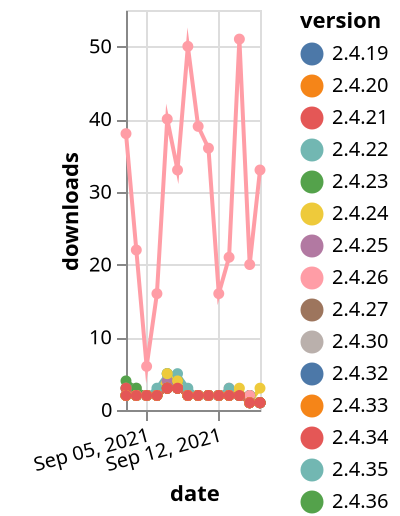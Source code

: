 {"$schema": "https://vega.github.io/schema/vega-lite/v5.json", "description": "A simple bar chart with embedded data.", "data": {"values": [{"date": "2021-09-03", "total": 3045, "delta": 2, "version": "2.4.19"}, {"date": "2021-09-04", "total": 3047, "delta": 2, "version": "2.4.19"}, {"date": "2021-09-05", "total": 3049, "delta": 2, "version": "2.4.19"}, {"date": "2021-09-06", "total": 3051, "delta": 2, "version": "2.4.19"}, {"date": "2021-09-07", "total": 3054, "delta": 3, "version": "2.4.19"}, {"date": "2021-09-08", "total": 3057, "delta": 3, "version": "2.4.19"}, {"date": "2021-09-09", "total": 3059, "delta": 2, "version": "2.4.19"}, {"date": "2021-09-10", "total": 3061, "delta": 2, "version": "2.4.19"}, {"date": "2021-09-11", "total": 3063, "delta": 2, "version": "2.4.19"}, {"date": "2021-09-12", "total": 3065, "delta": 2, "version": "2.4.19"}, {"date": "2021-09-13", "total": 3067, "delta": 2, "version": "2.4.19"}, {"date": "2021-09-14", "total": 3069, "delta": 2, "version": "2.4.19"}, {"date": "2021-09-15", "total": 3070, "delta": 1, "version": "2.4.19"}, {"date": "2021-09-16", "total": 3071, "delta": 1, "version": "2.4.19"}, {"date": "2021-09-03", "total": 3486, "delta": 2, "version": "2.4.30"}, {"date": "2021-09-04", "total": 3489, "delta": 3, "version": "2.4.30"}, {"date": "2021-09-05", "total": 3491, "delta": 2, "version": "2.4.30"}, {"date": "2021-09-06", "total": 3493, "delta": 2, "version": "2.4.30"}, {"date": "2021-09-07", "total": 3496, "delta": 3, "version": "2.4.30"}, {"date": "2021-09-08", "total": 3499, "delta": 3, "version": "2.4.30"}, {"date": "2021-09-09", "total": 3501, "delta": 2, "version": "2.4.30"}, {"date": "2021-09-10", "total": 3503, "delta": 2, "version": "2.4.30"}, {"date": "2021-09-11", "total": 3505, "delta": 2, "version": "2.4.30"}, {"date": "2021-09-12", "total": 3507, "delta": 2, "version": "2.4.30"}, {"date": "2021-09-13", "total": 3509, "delta": 2, "version": "2.4.30"}, {"date": "2021-09-14", "total": 3511, "delta": 2, "version": "2.4.30"}, {"date": "2021-09-15", "total": 3512, "delta": 1, "version": "2.4.30"}, {"date": "2021-09-16", "total": 3513, "delta": 1, "version": "2.4.30"}, {"date": "2021-09-03", "total": 2455, "delta": 2, "version": "2.4.32"}, {"date": "2021-09-04", "total": 2457, "delta": 2, "version": "2.4.32"}, {"date": "2021-09-05", "total": 2459, "delta": 2, "version": "2.4.32"}, {"date": "2021-09-06", "total": 2461, "delta": 2, "version": "2.4.32"}, {"date": "2021-09-07", "total": 2464, "delta": 3, "version": "2.4.32"}, {"date": "2021-09-08", "total": 2467, "delta": 3, "version": "2.4.32"}, {"date": "2021-09-09", "total": 2469, "delta": 2, "version": "2.4.32"}, {"date": "2021-09-10", "total": 2471, "delta": 2, "version": "2.4.32"}, {"date": "2021-09-11", "total": 2473, "delta": 2, "version": "2.4.32"}, {"date": "2021-09-12", "total": 2475, "delta": 2, "version": "2.4.32"}, {"date": "2021-09-13", "total": 2477, "delta": 2, "version": "2.4.32"}, {"date": "2021-09-14", "total": 2479, "delta": 2, "version": "2.4.32"}, {"date": "2021-09-15", "total": 2481, "delta": 2, "version": "2.4.32"}, {"date": "2021-09-16", "total": 2482, "delta": 1, "version": "2.4.32"}, {"date": "2021-09-03", "total": 5201, "delta": 4, "version": "2.4.36"}, {"date": "2021-09-04", "total": 5204, "delta": 3, "version": "2.4.36"}, {"date": "2021-09-05", "total": 5206, "delta": 2, "version": "2.4.36"}, {"date": "2021-09-06", "total": 5208, "delta": 2, "version": "2.4.36"}, {"date": "2021-09-07", "total": 5213, "delta": 5, "version": "2.4.36"}, {"date": "2021-09-08", "total": 5217, "delta": 4, "version": "2.4.36"}, {"date": "2021-09-09", "total": 5219, "delta": 2, "version": "2.4.36"}, {"date": "2021-09-10", "total": 5221, "delta": 2, "version": "2.4.36"}, {"date": "2021-09-11", "total": 5223, "delta": 2, "version": "2.4.36"}, {"date": "2021-09-12", "total": 5225, "delta": 2, "version": "2.4.36"}, {"date": "2021-09-13", "total": 5227, "delta": 2, "version": "2.4.36"}, {"date": "2021-09-14", "total": 5229, "delta": 2, "version": "2.4.36"}, {"date": "2021-09-15", "total": 5231, "delta": 2, "version": "2.4.36"}, {"date": "2021-09-16", "total": 5232, "delta": 1, "version": "2.4.36"}, {"date": "2021-09-03", "total": 2733, "delta": 2, "version": "2.4.25"}, {"date": "2021-09-04", "total": 2735, "delta": 2, "version": "2.4.25"}, {"date": "2021-09-05", "total": 2737, "delta": 2, "version": "2.4.25"}, {"date": "2021-09-06", "total": 2739, "delta": 2, "version": "2.4.25"}, {"date": "2021-09-07", "total": 2742, "delta": 3, "version": "2.4.25"}, {"date": "2021-09-08", "total": 2745, "delta": 3, "version": "2.4.25"}, {"date": "2021-09-09", "total": 2747, "delta": 2, "version": "2.4.25"}, {"date": "2021-09-10", "total": 2749, "delta": 2, "version": "2.4.25"}, {"date": "2021-09-11", "total": 2751, "delta": 2, "version": "2.4.25"}, {"date": "2021-09-12", "total": 2753, "delta": 2, "version": "2.4.25"}, {"date": "2021-09-13", "total": 2755, "delta": 2, "version": "2.4.25"}, {"date": "2021-09-14", "total": 2757, "delta": 2, "version": "2.4.25"}, {"date": "2021-09-15", "total": 2758, "delta": 1, "version": "2.4.25"}, {"date": "2021-09-16", "total": 2759, "delta": 1, "version": "2.4.25"}, {"date": "2021-09-03", "total": 2717, "delta": 2, "version": "2.4.24"}, {"date": "2021-09-04", "total": 2719, "delta": 2, "version": "2.4.24"}, {"date": "2021-09-05", "total": 2721, "delta": 2, "version": "2.4.24"}, {"date": "2021-09-06", "total": 2723, "delta": 2, "version": "2.4.24"}, {"date": "2021-09-07", "total": 2726, "delta": 3, "version": "2.4.24"}, {"date": "2021-09-08", "total": 2729, "delta": 3, "version": "2.4.24"}, {"date": "2021-09-09", "total": 2731, "delta": 2, "version": "2.4.24"}, {"date": "2021-09-10", "total": 2733, "delta": 2, "version": "2.4.24"}, {"date": "2021-09-11", "total": 2735, "delta": 2, "version": "2.4.24"}, {"date": "2021-09-12", "total": 2737, "delta": 2, "version": "2.4.24"}, {"date": "2021-09-13", "total": 2739, "delta": 2, "version": "2.4.24"}, {"date": "2021-09-14", "total": 2741, "delta": 2, "version": "2.4.24"}, {"date": "2021-09-15", "total": 2742, "delta": 1, "version": "2.4.24"}, {"date": "2021-09-16", "total": 2743, "delta": 1, "version": "2.4.24"}, {"date": "2021-09-03", "total": 1235, "delta": 2, "version": "2.4.38"}, {"date": "2021-09-04", "total": 1237, "delta": 2, "version": "2.4.38"}, {"date": "2021-09-05", "total": 1239, "delta": 2, "version": "2.4.38"}, {"date": "2021-09-06", "total": 1241, "delta": 2, "version": "2.4.38"}, {"date": "2021-09-07", "total": 1245, "delta": 4, "version": "2.4.38"}, {"date": "2021-09-08", "total": 1248, "delta": 3, "version": "2.4.38"}, {"date": "2021-09-09", "total": 1250, "delta": 2, "version": "2.4.38"}, {"date": "2021-09-10", "total": 1252, "delta": 2, "version": "2.4.38"}, {"date": "2021-09-11", "total": 1254, "delta": 2, "version": "2.4.38"}, {"date": "2021-09-12", "total": 1256, "delta": 2, "version": "2.4.38"}, {"date": "2021-09-13", "total": 1258, "delta": 2, "version": "2.4.38"}, {"date": "2021-09-14", "total": 1260, "delta": 2, "version": "2.4.38"}, {"date": "2021-09-15", "total": 1261, "delta": 1, "version": "2.4.38"}, {"date": "2021-09-16", "total": 1262, "delta": 1, "version": "2.4.38"}, {"date": "2021-09-03", "total": 2712, "delta": 2, "version": "2.4.22"}, {"date": "2021-09-04", "total": 2714, "delta": 2, "version": "2.4.22"}, {"date": "2021-09-05", "total": 2716, "delta": 2, "version": "2.4.22"}, {"date": "2021-09-06", "total": 2718, "delta": 2, "version": "2.4.22"}, {"date": "2021-09-07", "total": 2721, "delta": 3, "version": "2.4.22"}, {"date": "2021-09-08", "total": 2724, "delta": 3, "version": "2.4.22"}, {"date": "2021-09-09", "total": 2726, "delta": 2, "version": "2.4.22"}, {"date": "2021-09-10", "total": 2728, "delta": 2, "version": "2.4.22"}, {"date": "2021-09-11", "total": 2730, "delta": 2, "version": "2.4.22"}, {"date": "2021-09-12", "total": 2732, "delta": 2, "version": "2.4.22"}, {"date": "2021-09-13", "total": 2734, "delta": 2, "version": "2.4.22"}, {"date": "2021-09-14", "total": 2736, "delta": 2, "version": "2.4.22"}, {"date": "2021-09-15", "total": 2737, "delta": 1, "version": "2.4.22"}, {"date": "2021-09-16", "total": 2738, "delta": 1, "version": "2.4.22"}, {"date": "2021-09-03", "total": 3752, "delta": 3, "version": "2.4.26"}, {"date": "2021-09-04", "total": 3754, "delta": 2, "version": "2.4.26"}, {"date": "2021-09-05", "total": 3756, "delta": 2, "version": "2.4.26"}, {"date": "2021-09-06", "total": 3758, "delta": 2, "version": "2.4.26"}, {"date": "2021-09-07", "total": 3761, "delta": 3, "version": "2.4.26"}, {"date": "2021-09-08", "total": 3764, "delta": 3, "version": "2.4.26"}, {"date": "2021-09-09", "total": 3766, "delta": 2, "version": "2.4.26"}, {"date": "2021-09-10", "total": 3768, "delta": 2, "version": "2.4.26"}, {"date": "2021-09-11", "total": 3770, "delta": 2, "version": "2.4.26"}, {"date": "2021-09-12", "total": 3772, "delta": 2, "version": "2.4.26"}, {"date": "2021-09-13", "total": 3775, "delta": 3, "version": "2.4.26"}, {"date": "2021-09-14", "total": 3777, "delta": 2, "version": "2.4.26"}, {"date": "2021-09-15", "total": 3779, "delta": 2, "version": "2.4.26"}, {"date": "2021-09-16", "total": 3780, "delta": 1, "version": "2.4.26"}, {"date": "2021-09-03", "total": 8084, "delta": 2, "version": "2.4.35"}, {"date": "2021-09-04", "total": 8086, "delta": 2, "version": "2.4.35"}, {"date": "2021-09-05", "total": 8088, "delta": 2, "version": "2.4.35"}, {"date": "2021-09-06", "total": 8091, "delta": 3, "version": "2.4.35"}, {"date": "2021-09-07", "total": 8096, "delta": 5, "version": "2.4.35"}, {"date": "2021-09-08", "total": 8101, "delta": 5, "version": "2.4.35"}, {"date": "2021-09-09", "total": 8104, "delta": 3, "version": "2.4.35"}, {"date": "2021-09-10", "total": 8106, "delta": 2, "version": "2.4.35"}, {"date": "2021-09-11", "total": 8108, "delta": 2, "version": "2.4.35"}, {"date": "2021-09-12", "total": 8110, "delta": 2, "version": "2.4.35"}, {"date": "2021-09-13", "total": 8113, "delta": 3, "version": "2.4.35"}, {"date": "2021-09-14", "total": 8115, "delta": 2, "version": "2.4.35"}, {"date": "2021-09-15", "total": 8116, "delta": 1, "version": "2.4.35"}, {"date": "2021-09-16", "total": 8117, "delta": 1, "version": "2.4.35"}, {"date": "2021-09-03", "total": 2699, "delta": 3, "version": "2.4.23"}, {"date": "2021-09-04", "total": 2701, "delta": 2, "version": "2.4.23"}, {"date": "2021-09-05", "total": 2703, "delta": 2, "version": "2.4.23"}, {"date": "2021-09-06", "total": 2705, "delta": 2, "version": "2.4.23"}, {"date": "2021-09-07", "total": 2708, "delta": 3, "version": "2.4.23"}, {"date": "2021-09-08", "total": 2711, "delta": 3, "version": "2.4.23"}, {"date": "2021-09-09", "total": 2713, "delta": 2, "version": "2.4.23"}, {"date": "2021-09-10", "total": 2715, "delta": 2, "version": "2.4.23"}, {"date": "2021-09-11", "total": 2717, "delta": 2, "version": "2.4.23"}, {"date": "2021-09-12", "total": 2719, "delta": 2, "version": "2.4.23"}, {"date": "2021-09-13", "total": 2721, "delta": 2, "version": "2.4.23"}, {"date": "2021-09-14", "total": 2723, "delta": 2, "version": "2.4.23"}, {"date": "2021-09-15", "total": 2724, "delta": 1, "version": "2.4.23"}, {"date": "2021-09-16", "total": 2725, "delta": 1, "version": "2.4.23"}, {"date": "2021-09-03", "total": 2523, "delta": 2, "version": "2.4.33"}, {"date": "2021-09-04", "total": 2525, "delta": 2, "version": "2.4.33"}, {"date": "2021-09-05", "total": 2527, "delta": 2, "version": "2.4.33"}, {"date": "2021-09-06", "total": 2529, "delta": 2, "version": "2.4.33"}, {"date": "2021-09-07", "total": 2532, "delta": 3, "version": "2.4.33"}, {"date": "2021-09-08", "total": 2535, "delta": 3, "version": "2.4.33"}, {"date": "2021-09-09", "total": 2537, "delta": 2, "version": "2.4.33"}, {"date": "2021-09-10", "total": 2539, "delta": 2, "version": "2.4.33"}, {"date": "2021-09-11", "total": 2541, "delta": 2, "version": "2.4.33"}, {"date": "2021-09-12", "total": 2543, "delta": 2, "version": "2.4.33"}, {"date": "2021-09-13", "total": 2545, "delta": 2, "version": "2.4.33"}, {"date": "2021-09-14", "total": 2547, "delta": 2, "version": "2.4.33"}, {"date": "2021-09-15", "total": 2548, "delta": 1, "version": "2.4.33"}, {"date": "2021-09-16", "total": 2549, "delta": 1, "version": "2.4.33"}, {"date": "2021-09-03", "total": 2408, "delta": 3, "version": "2.4.34"}, {"date": "2021-09-04", "total": 2410, "delta": 2, "version": "2.4.34"}, {"date": "2021-09-05", "total": 2412, "delta": 2, "version": "2.4.34"}, {"date": "2021-09-06", "total": 2414, "delta": 2, "version": "2.4.34"}, {"date": "2021-09-07", "total": 2417, "delta": 3, "version": "2.4.34"}, {"date": "2021-09-08", "total": 2420, "delta": 3, "version": "2.4.34"}, {"date": "2021-09-09", "total": 2422, "delta": 2, "version": "2.4.34"}, {"date": "2021-09-10", "total": 2424, "delta": 2, "version": "2.4.34"}, {"date": "2021-09-11", "total": 2426, "delta": 2, "version": "2.4.34"}, {"date": "2021-09-12", "total": 2428, "delta": 2, "version": "2.4.34"}, {"date": "2021-09-13", "total": 2430, "delta": 2, "version": "2.4.34"}, {"date": "2021-09-14", "total": 2432, "delta": 2, "version": "2.4.34"}, {"date": "2021-09-15", "total": 2433, "delta": 1, "version": "2.4.34"}, {"date": "2021-09-16", "total": 2434, "delta": 1, "version": "2.4.34"}, {"date": "2021-09-03", "total": 3139, "delta": 2, "version": "2.4.27"}, {"date": "2021-09-04", "total": 3141, "delta": 2, "version": "2.4.27"}, {"date": "2021-09-05", "total": 3143, "delta": 2, "version": "2.4.27"}, {"date": "2021-09-06", "total": 3145, "delta": 2, "version": "2.4.27"}, {"date": "2021-09-07", "total": 3148, "delta": 3, "version": "2.4.27"}, {"date": "2021-09-08", "total": 3151, "delta": 3, "version": "2.4.27"}, {"date": "2021-09-09", "total": 3153, "delta": 2, "version": "2.4.27"}, {"date": "2021-09-10", "total": 3155, "delta": 2, "version": "2.4.27"}, {"date": "2021-09-11", "total": 3157, "delta": 2, "version": "2.4.27"}, {"date": "2021-09-12", "total": 3159, "delta": 2, "version": "2.4.27"}, {"date": "2021-09-13", "total": 3161, "delta": 2, "version": "2.4.27"}, {"date": "2021-09-14", "total": 3163, "delta": 2, "version": "2.4.27"}, {"date": "2021-09-15", "total": 3164, "delta": 1, "version": "2.4.27"}, {"date": "2021-09-16", "total": 3165, "delta": 1, "version": "2.4.27"}, {"date": "2021-09-03", "total": 2864, "delta": 2, "version": "2.4.20"}, {"date": "2021-09-04", "total": 2866, "delta": 2, "version": "2.4.20"}, {"date": "2021-09-05", "total": 2868, "delta": 2, "version": "2.4.20"}, {"date": "2021-09-06", "total": 2870, "delta": 2, "version": "2.4.20"}, {"date": "2021-09-07", "total": 2873, "delta": 3, "version": "2.4.20"}, {"date": "2021-09-08", "total": 2876, "delta": 3, "version": "2.4.20"}, {"date": "2021-09-09", "total": 2878, "delta": 2, "version": "2.4.20"}, {"date": "2021-09-10", "total": 2880, "delta": 2, "version": "2.4.20"}, {"date": "2021-09-11", "total": 2882, "delta": 2, "version": "2.4.20"}, {"date": "2021-09-12", "total": 2884, "delta": 2, "version": "2.4.20"}, {"date": "2021-09-13", "total": 2886, "delta": 2, "version": "2.4.20"}, {"date": "2021-09-14", "total": 2888, "delta": 2, "version": "2.4.20"}, {"date": "2021-09-15", "total": 2889, "delta": 1, "version": "2.4.20"}, {"date": "2021-09-16", "total": 2890, "delta": 1, "version": "2.4.20"}, {"date": "2021-09-03", "total": 22272, "delta": 2, "version": "2.4.37"}, {"date": "2021-09-04", "total": 22274, "delta": 2, "version": "2.4.37"}, {"date": "2021-09-05", "total": 22276, "delta": 2, "version": "2.4.37"}, {"date": "2021-09-06", "total": 22278, "delta": 2, "version": "2.4.37"}, {"date": "2021-09-07", "total": 22283, "delta": 5, "version": "2.4.37"}, {"date": "2021-09-08", "total": 22287, "delta": 4, "version": "2.4.37"}, {"date": "2021-09-09", "total": 22289, "delta": 2, "version": "2.4.37"}, {"date": "2021-09-10", "total": 22291, "delta": 2, "version": "2.4.37"}, {"date": "2021-09-11", "total": 22293, "delta": 2, "version": "2.4.37"}, {"date": "2021-09-12", "total": 22295, "delta": 2, "version": "2.4.37"}, {"date": "2021-09-13", "total": 22297, "delta": 2, "version": "2.4.37"}, {"date": "2021-09-14", "total": 22300, "delta": 3, "version": "2.4.37"}, {"date": "2021-09-15", "total": 22301, "delta": 1, "version": "2.4.37"}, {"date": "2021-09-16", "total": 22304, "delta": 3, "version": "2.4.37"}, {"date": "2021-09-03", "total": 12716, "delta": 38, "version": "2.4.39"}, {"date": "2021-09-04", "total": 12738, "delta": 22, "version": "2.4.39"}, {"date": "2021-09-05", "total": 12744, "delta": 6, "version": "2.4.39"}, {"date": "2021-09-06", "total": 12760, "delta": 16, "version": "2.4.39"}, {"date": "2021-09-07", "total": 12800, "delta": 40, "version": "2.4.39"}, {"date": "2021-09-08", "total": 12833, "delta": 33, "version": "2.4.39"}, {"date": "2021-09-09", "total": 12883, "delta": 50, "version": "2.4.39"}, {"date": "2021-09-10", "total": 12922, "delta": 39, "version": "2.4.39"}, {"date": "2021-09-11", "total": 12958, "delta": 36, "version": "2.4.39"}, {"date": "2021-09-12", "total": 12974, "delta": 16, "version": "2.4.39"}, {"date": "2021-09-13", "total": 12995, "delta": 21, "version": "2.4.39"}, {"date": "2021-09-14", "total": 13046, "delta": 51, "version": "2.4.39"}, {"date": "2021-09-15", "total": 13066, "delta": 20, "version": "2.4.39"}, {"date": "2021-09-16", "total": 13099, "delta": 33, "version": "2.4.39"}, {"date": "2021-09-03", "total": 2699, "delta": 2, "version": "2.4.21"}, {"date": "2021-09-04", "total": 2701, "delta": 2, "version": "2.4.21"}, {"date": "2021-09-05", "total": 2703, "delta": 2, "version": "2.4.21"}, {"date": "2021-09-06", "total": 2705, "delta": 2, "version": "2.4.21"}, {"date": "2021-09-07", "total": 2708, "delta": 3, "version": "2.4.21"}, {"date": "2021-09-08", "total": 2711, "delta": 3, "version": "2.4.21"}, {"date": "2021-09-09", "total": 2713, "delta": 2, "version": "2.4.21"}, {"date": "2021-09-10", "total": 2715, "delta": 2, "version": "2.4.21"}, {"date": "2021-09-11", "total": 2717, "delta": 2, "version": "2.4.21"}, {"date": "2021-09-12", "total": 2719, "delta": 2, "version": "2.4.21"}, {"date": "2021-09-13", "total": 2721, "delta": 2, "version": "2.4.21"}, {"date": "2021-09-14", "total": 2723, "delta": 2, "version": "2.4.21"}, {"date": "2021-09-15", "total": 2724, "delta": 1, "version": "2.4.21"}, {"date": "2021-09-16", "total": 2725, "delta": 1, "version": "2.4.21"}]}, "width": "container", "mark": {"type": "line", "point": {"filled": true}}, "encoding": {"x": {"field": "date", "type": "temporal", "timeUnit": "yearmonthdate", "title": "date", "axis": {"labelAngle": -15}}, "y": {"field": "delta", "type": "quantitative", "title": "downloads"}, "color": {"field": "version", "type": "nominal"}, "tooltip": {"field": "delta"}}}